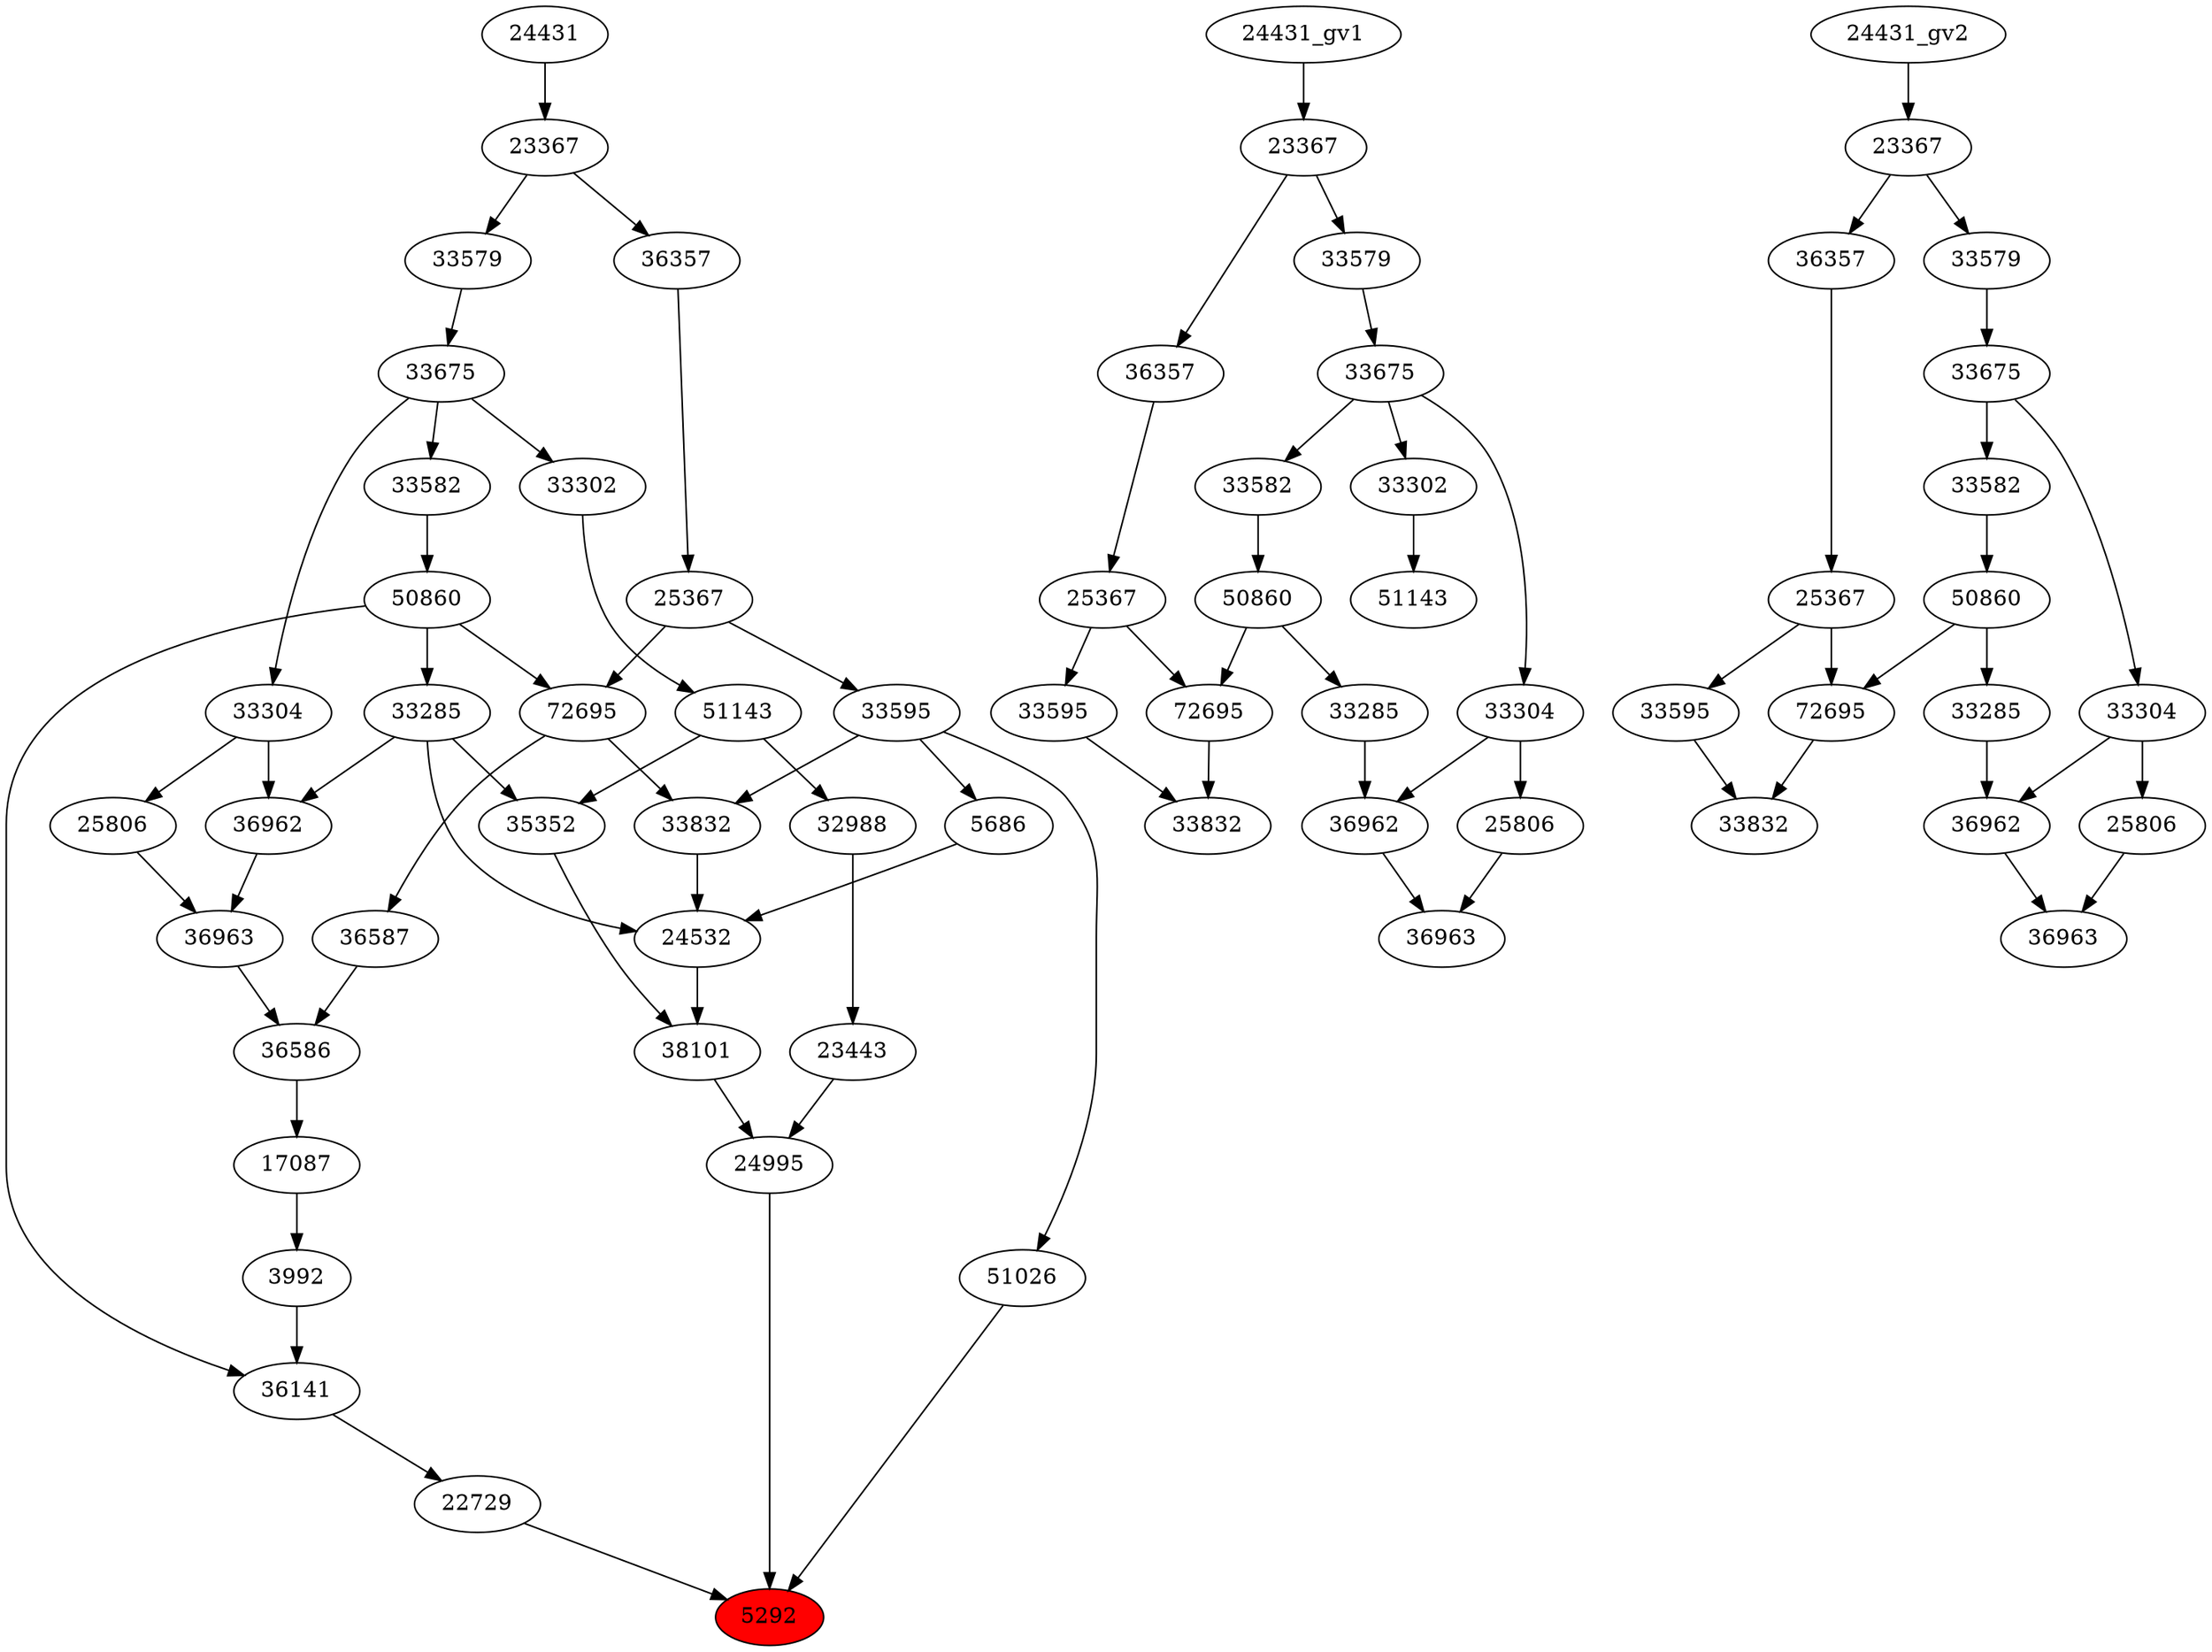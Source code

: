 strict digraph root {
	node [label="\N"];
	{
		node [fillcolor="",
			label="\N",
			style=""
		];
		5292		 [fillcolor=red,
			label=5292,
			style=filled];
		24995		 [label=24995];
		24995 -> 5292;
		22729		 [label=22729];
		22729 -> 5292;
		51026		 [label=51026];
		51026 -> 5292;
		23443		 [label=23443];
		23443 -> 24995;
		38101		 [label=38101];
		38101 -> 24995;
		36141		 [label=36141];
		36141 -> 22729;
		33595		 [label=33595];
		33595 -> 51026;
		5686		 [label=5686];
		33595 -> 5686;
		33832		 [label=33832];
		33595 -> 33832;
		32988		 [label=32988];
		32988 -> 23443;
		24532		 [label=24532];
		24532 -> 38101;
		35352		 [label=35352];
		35352 -> 38101;
		50860		 [label=50860];
		50860 -> 36141;
		33285		 [label=33285];
		50860 -> 33285;
		72695		 [label=72695];
		50860 -> 72695;
		3992		 [label=3992];
		3992 -> 36141;
		25367		 [label=25367];
		25367 -> 33595;
		25367 -> 72695;
		51143		 [label=51143];
		51143 -> 32988;
		51143 -> 35352;
		33285 -> 24532;
		33285 -> 35352;
		36962		 [label=36962];
		33285 -> 36962;
		5686 -> 24532;
		33832 -> 24532;
		33582		 [label=33582];
		33582 -> 50860;
		17087		 [label=17087];
		17087 -> 3992;
		36357		 [label=36357];
		36357 -> 25367;
		33302		 [label=33302];
		33302 -> 51143;
		72695 -> 33832;
		36587		 [label=36587];
		72695 -> 36587;
		33675		 [label=33675];
		33675 -> 33582;
		33675 -> 33302;
		33304		 [label=33304];
		33675 -> 33304;
		36586		 [label=36586];
		36586 -> 17087;
		23367		 [label=23367];
		23367 -> 36357;
		33579		 [label=33579];
		23367 -> 33579;
		33579 -> 33675;
		36587 -> 36586;
		36963		 [label=36963];
		36963 -> 36586;
		24431		 [label=24431];
		24431 -> 23367;
		36962 -> 36963;
		25806		 [label=25806];
		25806 -> 36963;
		33304 -> 36962;
		33304 -> 25806;
	}
	{
		node [label="\N"];
		"33595_gv1"		 [label=33595];
		"33832_gv1"		 [label=33832];
		"33595_gv1" -> "33832_gv1";
		"25367_gv1"		 [label=25367];
		"25367_gv1" -> "33595_gv1";
		"72695_gv1"		 [label=72695];
		"25367_gv1" -> "72695_gv1";
		"50860_gv1"		 [label=50860];
		"33285_gv1"		 [label=33285];
		"50860_gv1" -> "33285_gv1";
		"50860_gv1" -> "72695_gv1";
		"33582_gv1"		 [label=33582];
		"33582_gv1" -> "50860_gv1";
		"36357_gv1"		 [label=36357];
		"36357_gv1" -> "25367_gv1";
		"51143_gv1"		 [label=51143];
		"33302_gv1"		 [label=33302];
		"33302_gv1" -> "51143_gv1";
		"36962_gv1"		 [label=36962];
		"33285_gv1" -> "36962_gv1";
		"72695_gv1" -> "33832_gv1";
		"33675_gv1"		 [label=33675];
		"33675_gv1" -> "33582_gv1";
		"33675_gv1" -> "33302_gv1";
		"33304_gv1"		 [label=33304];
		"33675_gv1" -> "33304_gv1";
		"23367_gv1"		 [label=23367];
		"23367_gv1" -> "36357_gv1";
		"33579_gv1"		 [label=33579];
		"23367_gv1" -> "33579_gv1";
		"33579_gv1" -> "33675_gv1";
		"24431_gv1" -> "23367_gv1";
		"36963_gv1"		 [label=36963];
		"36962_gv1" -> "36963_gv1";
		"25806_gv1"		 [label=25806];
		"25806_gv1" -> "36963_gv1";
		"33304_gv1" -> "36962_gv1";
		"33304_gv1" -> "25806_gv1";
	}
	{
		node [label="\N"];
		"36963_gv2"		 [label=36963];
		"36962_gv2"		 [label=36962];
		"36962_gv2" -> "36963_gv2";
		"25806_gv2"		 [label=25806];
		"25806_gv2" -> "36963_gv2";
		"33832_gv2"		 [label=33832];
		"72695_gv2"		 [label=72695];
		"72695_gv2" -> "33832_gv2";
		"33595_gv2"		 [label=33595];
		"33595_gv2" -> "33832_gv2";
		"33285_gv2"		 [label=33285];
		"33285_gv2" -> "36962_gv2";
		"33304_gv2"		 [label=33304];
		"33304_gv2" -> "36962_gv2";
		"33304_gv2" -> "25806_gv2";
		"25367_gv2"		 [label=25367];
		"25367_gv2" -> "72695_gv2";
		"25367_gv2" -> "33595_gv2";
		"50860_gv2"		 [label=50860];
		"50860_gv2" -> "72695_gv2";
		"50860_gv2" -> "33285_gv2";
		"33675_gv2"		 [label=33675];
		"33675_gv2" -> "33304_gv2";
		"33582_gv2"		 [label=33582];
		"33675_gv2" -> "33582_gv2";
		"36357_gv2"		 [label=36357];
		"36357_gv2" -> "25367_gv2";
		"33582_gv2" -> "50860_gv2";
		"33579_gv2"		 [label=33579];
		"33579_gv2" -> "33675_gv2";
		"23367_gv2"		 [label=23367];
		"23367_gv2" -> "36357_gv2";
		"23367_gv2" -> "33579_gv2";
		"24431_gv2" -> "23367_gv2";
	}
}
